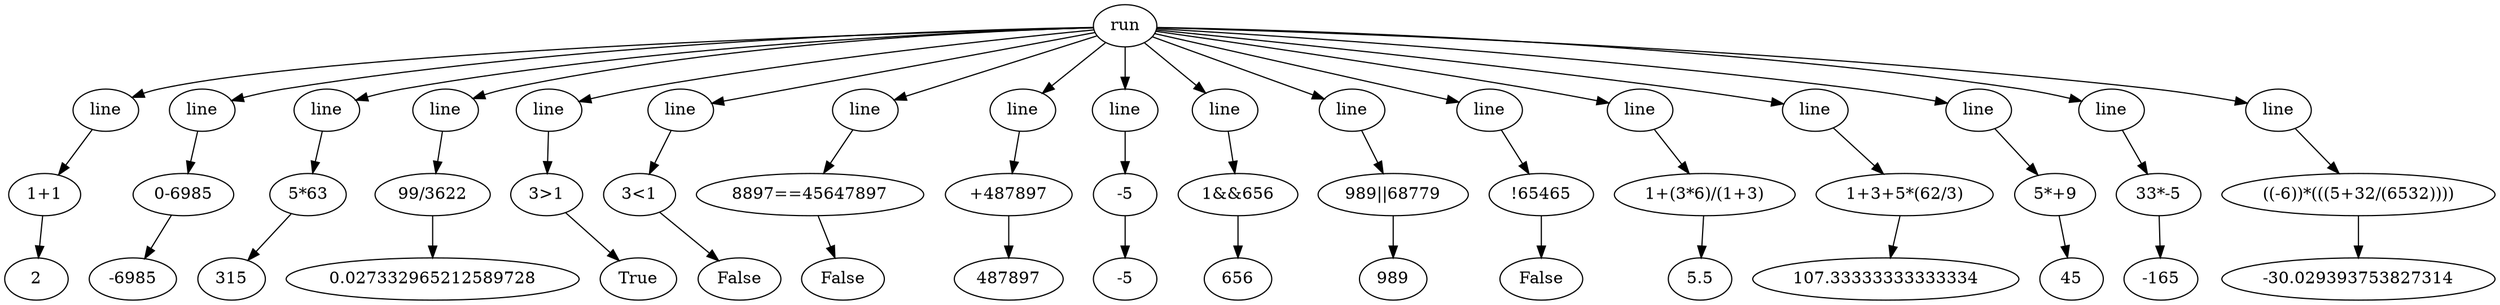 digraph {
	8785898834500 [label=run]
	8785899009031 [label=line]
	8785898834500 -> 8785899009031
	8785898795222 [label="1+1"]
	8785899009031 -> 8785898795222
	8785898794330 [label=2]
	8785898795222 -> 8785898794330
	8785898795015 [label=line]
	8785898834500 -> 8785898795015
	8785898795204 [label="0-6985"]
	8785898795015 -> 8785898795204
	8785898795309 [label=-6985]
	8785898795204 -> 8785898795309
	8785898795276 [label=line]
	8785898834500 -> 8785898795276
	8785898795372 [label="5*63"]
	8785898795276 -> 8785898795372
	8785898795228 [label=315]
	8785898795372 -> 8785898795228
	8785898832422 [label=line]
	8785898834500 -> 8785898832422
	8785898811972 [label="99/3622"]
	8785898832422 -> 8785898811972
	8785898832518 [label=0.027332965212589728]
	8785898811972 -> 8785898832518
	8785898771505 [label=line]
	8785898834500 -> 8785898771505
	8785898768252 [label="3>1"]
	8785898771505 -> 8785898768252
	8785898772213 [label=True]
	8785898768252 -> 8785898772213
	8785898767883 [label=line]
	8785898834500 -> 8785898767883
	8785898768054 [label="3<1"]
	8785898767883 -> 8785898768054
	8785898768228 [label=False]
	8785898768054 -> 8785898768228
	8785898768369 [label=line]
	8785898834500 -> 8785898768369
	8785898768159 [label="8897==45647897"]
	8785898768369 -> 8785898768159
	8785898767580 [label=False]
	8785898768159 -> 8785898767580
	8785898768231 [label=line]
	8785898834500 -> 8785898768231
	8785898768261 [label="+487897"]
	8785898768231 -> 8785898768261
	8785898768189 [label=487897]
	8785898768261 -> 8785898768189
	8785898767601 [label=line]
	8785898834500 -> 8785898767601
	8785898767577 [label=-5]
	8785898767601 -> 8785898767577
	8785898767370 [label=-5]
	8785898767577 -> 8785898767370
	8785898767697 [label=line]
	8785898834500 -> 8785898767697
	8785898768288 [label="1&&656"]
	8785898767697 -> 8785898768288
	8785898767463 [label=656]
	8785898768288 -> 8785898767463
	8785898794591 [label=line]
	8785898834500 -> 8785898794591
	8785898794186 [label="989||68779"]
	8785898794591 -> 8785898794186
	8785898768237 [label=989]
	8785898794186 -> 8785898768237
	8785898794504 [label=line]
	8785898834500 -> 8785898794504
	8785898794057 [label="!65465"]
	8785898794504 -> 8785898794057
	8785898768174 [label=False]
	8785898794057 -> 8785898768174
	8785898794669 [label=line]
	8785898834500 -> 8785898794669
	8785898794132 [label="1+(3*6)/(1+3)"]
	8785898794669 -> 8785898794132
	8785898768081 [label=5.5]
	8785898794132 -> 8785898768081
	8785898794825 [label=line]
	8785898834500 -> 8785898794825
	8785898794255 [label="1+3+5*(62/3)"]
	8785898794825 -> 8785898794255
	8785898768225 [label=107.33333333333334]
	8785898794255 -> 8785898768225
	8785898794933 [label=line]
	8785898834500 -> 8785898794933
	8785898794375 [label="5*+9"]
	8785898794933 -> 8785898794375
	8785898767952 [label=45]
	8785898794375 -> 8785898767952
	8785898794423 [label=line]
	8785898834500 -> 8785898794423
	8785898794009 [label="33*-5"]
	8785898794423 -> 8785898794009
	8785898767364 [label=-165]
	8785898794009 -> 8785898767364
	8785898794723 [label=line]
	8785898834500 -> 8785898794723
	8785898794126 [label="((-6))*(((5+32/(6532))))"]
	8785898794723 -> 8785898794126
	8785898767505 [label=-30.029393753827314]
	8785898794126 -> 8785898767505
}

